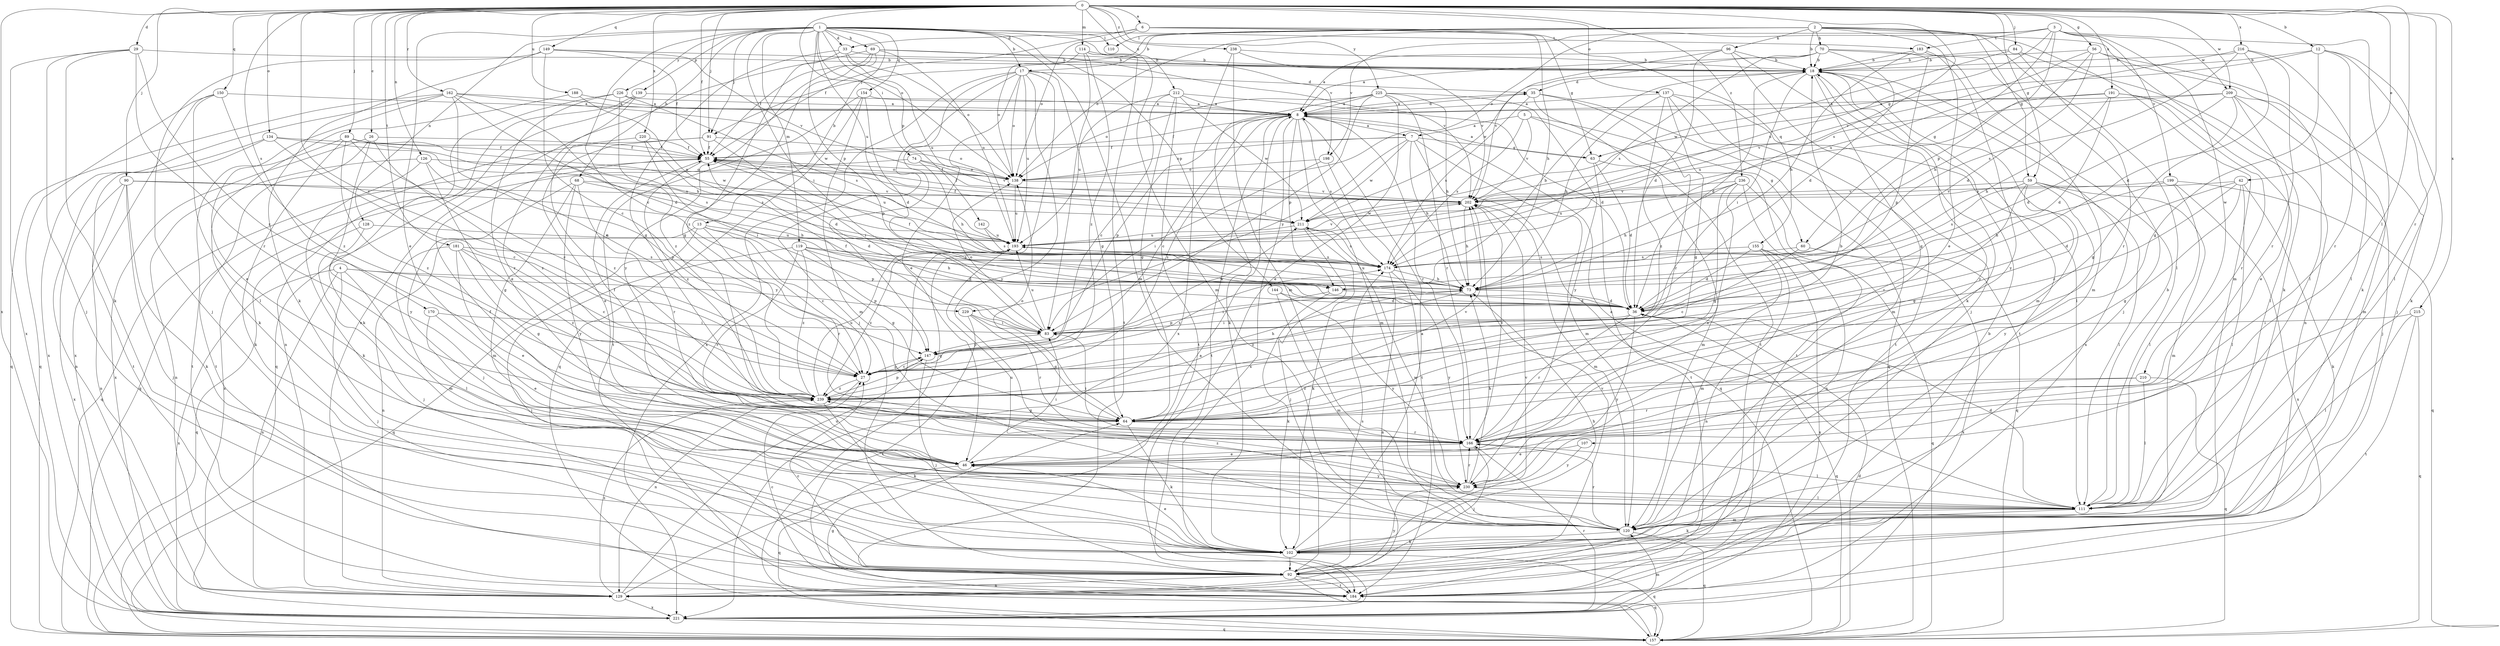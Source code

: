 strict digraph  {
0;
1;
2;
3;
4;
5;
6;
7;
8;
12;
13;
17;
18;
26;
27;
29;
33;
35;
36;
42;
46;
55;
56;
59;
60;
63;
64;
68;
69;
70;
73;
74;
83;
84;
89;
90;
91;
92;
96;
102;
107;
110;
111;
114;
119;
120;
126;
128;
129;
134;
137;
138;
139;
142;
144;
146;
147;
149;
150;
154;
155;
157;
162;
166;
170;
174;
181;
183;
184;
188;
191;
193;
198;
199;
202;
209;
210;
211;
212;
215;
216;
220;
221;
225;
226;
229;
230;
236;
238;
239;
0 -> 6  [label=a];
0 -> 12  [label=b];
0 -> 26  [label=c];
0 -> 27  [label=c];
0 -> 29  [label=d];
0 -> 42  [label=e];
0 -> 55  [label=f];
0 -> 56  [label=g];
0 -> 59  [label=g];
0 -> 84  [label=j];
0 -> 89  [label=j];
0 -> 90  [label=j];
0 -> 91  [label=j];
0 -> 107  [label=l];
0 -> 114  [label=m];
0 -> 126  [label=n];
0 -> 134  [label=o];
0 -> 137  [label=o];
0 -> 138  [label=o];
0 -> 149  [label=q];
0 -> 150  [label=q];
0 -> 162  [label=r];
0 -> 166  [label=r];
0 -> 170  [label=s];
0 -> 174  [label=s];
0 -> 181  [label=t];
0 -> 188  [label=u];
0 -> 191  [label=u];
0 -> 209  [label=w];
0 -> 212  [label=x];
0 -> 215  [label=x];
0 -> 216  [label=x];
0 -> 220  [label=x];
0 -> 221  [label=x];
0 -> 225  [label=y];
0 -> 236  [label=z];
0 -> 238  [label=z];
1 -> 13  [label=b];
1 -> 17  [label=b];
1 -> 27  [label=c];
1 -> 33  [label=d];
1 -> 46  [label=e];
1 -> 68  [label=h];
1 -> 69  [label=h];
1 -> 74  [label=i];
1 -> 83  [label=i];
1 -> 91  [label=j];
1 -> 110  [label=l];
1 -> 119  [label=m];
1 -> 120  [label=m];
1 -> 128  [label=n];
1 -> 139  [label=p];
1 -> 142  [label=p];
1 -> 144  [label=p];
1 -> 146  [label=p];
1 -> 154  [label=q];
1 -> 183  [label=t];
1 -> 193  [label=u];
1 -> 198  [label=v];
1 -> 226  [label=y];
2 -> 17  [label=b];
2 -> 18  [label=b];
2 -> 46  [label=e];
2 -> 59  [label=g];
2 -> 70  [label=h];
2 -> 91  [label=j];
2 -> 96  [label=k];
2 -> 102  [label=k];
2 -> 110  [label=l];
2 -> 111  [label=l];
2 -> 120  [label=m];
2 -> 138  [label=o];
3 -> 60  [label=g];
3 -> 102  [label=k];
3 -> 138  [label=o];
3 -> 146  [label=p];
3 -> 183  [label=t];
3 -> 193  [label=u];
3 -> 198  [label=v];
3 -> 199  [label=v];
3 -> 209  [label=w];
3 -> 210  [label=w];
4 -> 92  [label=j];
4 -> 111  [label=l];
4 -> 129  [label=n];
4 -> 146  [label=p];
4 -> 221  [label=x];
4 -> 229  [label=y];
5 -> 7  [label=a];
5 -> 60  [label=g];
5 -> 174  [label=s];
5 -> 184  [label=t];
5 -> 202  [label=v];
6 -> 33  [label=d];
6 -> 55  [label=f];
6 -> 63  [label=g];
6 -> 73  [label=h];
6 -> 138  [label=o];
6 -> 155  [label=q];
7 -> 55  [label=f];
7 -> 63  [label=g];
7 -> 73  [label=h];
7 -> 120  [label=m];
7 -> 138  [label=o];
7 -> 157  [label=q];
7 -> 211  [label=w];
7 -> 229  [label=y];
8 -> 7  [label=a];
8 -> 27  [label=c];
8 -> 35  [label=d];
8 -> 55  [label=f];
8 -> 120  [label=m];
8 -> 146  [label=p];
8 -> 147  [label=p];
8 -> 166  [label=r];
8 -> 174  [label=s];
8 -> 184  [label=t];
8 -> 221  [label=x];
8 -> 239  [label=z];
12 -> 18  [label=b];
12 -> 63  [label=g];
12 -> 64  [label=g];
12 -> 102  [label=k];
12 -> 111  [label=l];
12 -> 166  [label=r];
13 -> 27  [label=c];
13 -> 64  [label=g];
13 -> 129  [label=n];
13 -> 157  [label=q];
13 -> 166  [label=r];
13 -> 193  [label=u];
17 -> 35  [label=d];
17 -> 46  [label=e];
17 -> 64  [label=g];
17 -> 92  [label=j];
17 -> 138  [label=o];
17 -> 147  [label=p];
17 -> 157  [label=q];
17 -> 193  [label=u];
17 -> 221  [label=x];
17 -> 230  [label=y];
18 -> 35  [label=d];
18 -> 36  [label=d];
18 -> 64  [label=g];
18 -> 83  [label=i];
18 -> 120  [label=m];
18 -> 184  [label=t];
18 -> 221  [label=x];
18 -> 230  [label=y];
26 -> 55  [label=f];
26 -> 184  [label=t];
26 -> 221  [label=x];
26 -> 230  [label=y];
26 -> 239  [label=z];
27 -> 73  [label=h];
27 -> 129  [label=n];
27 -> 147  [label=p];
27 -> 174  [label=s];
27 -> 239  [label=z];
29 -> 18  [label=b];
29 -> 92  [label=j];
29 -> 102  [label=k];
29 -> 166  [label=r];
29 -> 221  [label=x];
29 -> 239  [label=z];
33 -> 18  [label=b];
33 -> 64  [label=g];
33 -> 138  [label=o];
33 -> 193  [label=u];
33 -> 239  [label=z];
35 -> 8  [label=a];
35 -> 157  [label=q];
35 -> 166  [label=r];
35 -> 174  [label=s];
35 -> 184  [label=t];
36 -> 83  [label=i];
36 -> 157  [label=q];
36 -> 166  [label=r];
36 -> 230  [label=y];
42 -> 27  [label=c];
42 -> 36  [label=d];
42 -> 64  [label=g];
42 -> 102  [label=k];
42 -> 111  [label=l];
42 -> 202  [label=v];
46 -> 55  [label=f];
46 -> 83  [label=i];
46 -> 157  [label=q];
46 -> 230  [label=y];
55 -> 138  [label=o];
55 -> 157  [label=q];
55 -> 193  [label=u];
55 -> 239  [label=z];
56 -> 18  [label=b];
56 -> 36  [label=d];
56 -> 73  [label=h];
56 -> 92  [label=j];
56 -> 111  [label=l];
56 -> 202  [label=v];
59 -> 64  [label=g];
59 -> 111  [label=l];
59 -> 120  [label=m];
59 -> 174  [label=s];
59 -> 202  [label=v];
59 -> 230  [label=y];
59 -> 239  [label=z];
60 -> 27  [label=c];
60 -> 174  [label=s];
60 -> 221  [label=x];
63 -> 8  [label=a];
63 -> 36  [label=d];
63 -> 120  [label=m];
63 -> 184  [label=t];
64 -> 18  [label=b];
64 -> 55  [label=f];
64 -> 102  [label=k];
64 -> 138  [label=o];
64 -> 166  [label=r];
64 -> 202  [label=v];
68 -> 36  [label=d];
68 -> 92  [label=j];
68 -> 120  [label=m];
68 -> 166  [label=r];
68 -> 202  [label=v];
68 -> 230  [label=y];
69 -> 18  [label=b];
69 -> 55  [label=f];
69 -> 64  [label=g];
69 -> 129  [label=n];
69 -> 193  [label=u];
69 -> 202  [label=v];
69 -> 230  [label=y];
70 -> 8  [label=a];
70 -> 18  [label=b];
70 -> 36  [label=d];
70 -> 92  [label=j];
70 -> 147  [label=p];
70 -> 174  [label=s];
70 -> 211  [label=w];
73 -> 36  [label=d];
73 -> 55  [label=f];
73 -> 83  [label=i];
73 -> 193  [label=u];
73 -> 239  [label=z];
74 -> 73  [label=h];
74 -> 138  [label=o];
74 -> 202  [label=v];
74 -> 221  [label=x];
83 -> 55  [label=f];
83 -> 138  [label=o];
83 -> 147  [label=p];
83 -> 193  [label=u];
83 -> 211  [label=w];
84 -> 18  [label=b];
84 -> 129  [label=n];
84 -> 166  [label=r];
84 -> 211  [label=w];
89 -> 27  [label=c];
89 -> 55  [label=f];
89 -> 102  [label=k];
89 -> 174  [label=s];
89 -> 184  [label=t];
89 -> 211  [label=w];
89 -> 239  [label=z];
90 -> 73  [label=h];
90 -> 92  [label=j];
90 -> 102  [label=k];
90 -> 129  [label=n];
90 -> 202  [label=v];
90 -> 221  [label=x];
91 -> 46  [label=e];
91 -> 55  [label=f];
91 -> 83  [label=i];
91 -> 138  [label=o];
91 -> 157  [label=q];
92 -> 27  [label=c];
92 -> 129  [label=n];
92 -> 157  [label=q];
92 -> 174  [label=s];
92 -> 184  [label=t];
92 -> 202  [label=v];
92 -> 230  [label=y];
96 -> 8  [label=a];
96 -> 18  [label=b];
96 -> 36  [label=d];
96 -> 92  [label=j];
96 -> 102  [label=k];
96 -> 202  [label=v];
102 -> 8  [label=a];
102 -> 46  [label=e];
102 -> 73  [label=h];
102 -> 92  [label=j];
102 -> 157  [label=q];
102 -> 202  [label=v];
107 -> 46  [label=e];
107 -> 230  [label=y];
111 -> 8  [label=a];
111 -> 18  [label=b];
111 -> 36  [label=d];
111 -> 102  [label=k];
111 -> 120  [label=m];
111 -> 193  [label=u];
114 -> 18  [label=b];
114 -> 83  [label=i];
114 -> 120  [label=m];
114 -> 138  [label=o];
114 -> 184  [label=t];
114 -> 239  [label=z];
119 -> 36  [label=d];
119 -> 73  [label=h];
119 -> 92  [label=j];
119 -> 147  [label=p];
119 -> 166  [label=r];
119 -> 174  [label=s];
119 -> 239  [label=z];
120 -> 102  [label=k];
120 -> 157  [label=q];
120 -> 166  [label=r];
120 -> 211  [label=w];
126 -> 64  [label=g];
126 -> 102  [label=k];
126 -> 129  [label=n];
126 -> 138  [label=o];
126 -> 147  [label=p];
128 -> 92  [label=j];
128 -> 157  [label=q];
128 -> 193  [label=u];
129 -> 8  [label=a];
129 -> 193  [label=u];
129 -> 221  [label=x];
129 -> 239  [label=z];
134 -> 27  [label=c];
134 -> 55  [label=f];
134 -> 129  [label=n];
134 -> 174  [label=s];
134 -> 184  [label=t];
137 -> 8  [label=a];
137 -> 64  [label=g];
137 -> 73  [label=h];
137 -> 111  [label=l];
137 -> 120  [label=m];
137 -> 184  [label=t];
137 -> 239  [label=z];
138 -> 55  [label=f];
138 -> 193  [label=u];
138 -> 202  [label=v];
139 -> 8  [label=a];
139 -> 129  [label=n];
139 -> 157  [label=q];
139 -> 166  [label=r];
142 -> 174  [label=s];
142 -> 193  [label=u];
144 -> 36  [label=d];
144 -> 120  [label=m];
144 -> 230  [label=y];
146 -> 18  [label=b];
146 -> 36  [label=d];
146 -> 102  [label=k];
146 -> 147  [label=p];
147 -> 27  [label=c];
147 -> 92  [label=j];
149 -> 18  [label=b];
149 -> 27  [label=c];
149 -> 55  [label=f];
149 -> 92  [label=j];
149 -> 102  [label=k];
149 -> 202  [label=v];
150 -> 8  [label=a];
150 -> 111  [label=l];
150 -> 157  [label=q];
150 -> 221  [label=x];
150 -> 239  [label=z];
154 -> 8  [label=a];
154 -> 36  [label=d];
154 -> 120  [label=m];
154 -> 157  [label=q];
154 -> 184  [label=t];
155 -> 36  [label=d];
155 -> 120  [label=m];
155 -> 129  [label=n];
155 -> 157  [label=q];
155 -> 174  [label=s];
155 -> 221  [label=x];
157 -> 36  [label=d];
157 -> 64  [label=g];
162 -> 8  [label=a];
162 -> 27  [label=c];
162 -> 36  [label=d];
162 -> 46  [label=e];
162 -> 73  [label=h];
162 -> 157  [label=q];
162 -> 211  [label=w];
162 -> 221  [label=x];
166 -> 46  [label=e];
166 -> 83  [label=i];
166 -> 92  [label=j];
166 -> 111  [label=l];
166 -> 202  [label=v];
170 -> 46  [label=e];
170 -> 83  [label=i];
170 -> 111  [label=l];
174 -> 73  [label=h];
174 -> 129  [label=n];
174 -> 230  [label=y];
181 -> 27  [label=c];
181 -> 46  [label=e];
181 -> 64  [label=g];
181 -> 120  [label=m];
181 -> 174  [label=s];
181 -> 239  [label=z];
183 -> 18  [label=b];
183 -> 73  [label=h];
183 -> 120  [label=m];
183 -> 230  [label=y];
184 -> 18  [label=b];
184 -> 27  [label=c];
188 -> 8  [label=a];
188 -> 102  [label=k];
188 -> 193  [label=u];
191 -> 8  [label=a];
191 -> 36  [label=d];
191 -> 73  [label=h];
191 -> 111  [label=l];
191 -> 166  [label=r];
191 -> 193  [label=u];
193 -> 174  [label=s];
193 -> 202  [label=v];
193 -> 239  [label=z];
198 -> 83  [label=i];
198 -> 138  [label=o];
198 -> 184  [label=t];
199 -> 73  [label=h];
199 -> 111  [label=l];
199 -> 157  [label=q];
199 -> 202  [label=v];
199 -> 221  [label=x];
202 -> 55  [label=f];
202 -> 73  [label=h];
202 -> 120  [label=m];
202 -> 211  [label=w];
209 -> 8  [label=a];
209 -> 36  [label=d];
209 -> 46  [label=e];
209 -> 64  [label=g];
209 -> 92  [label=j];
209 -> 120  [label=m];
209 -> 202  [label=v];
210 -> 111  [label=l];
210 -> 157  [label=q];
210 -> 166  [label=r];
210 -> 239  [label=z];
211 -> 55  [label=f];
211 -> 92  [label=j];
211 -> 102  [label=k];
211 -> 174  [label=s];
211 -> 193  [label=u];
212 -> 8  [label=a];
212 -> 27  [label=c];
212 -> 36  [label=d];
212 -> 64  [label=g];
212 -> 184  [label=t];
212 -> 193  [label=u];
212 -> 211  [label=w];
215 -> 83  [label=i];
215 -> 111  [label=l];
215 -> 157  [label=q];
215 -> 184  [label=t];
216 -> 18  [label=b];
216 -> 36  [label=d];
216 -> 111  [label=l];
216 -> 166  [label=r];
216 -> 174  [label=s];
216 -> 193  [label=u];
220 -> 36  [label=d];
220 -> 55  [label=f];
220 -> 83  [label=i];
220 -> 239  [label=z];
221 -> 120  [label=m];
221 -> 157  [label=q];
221 -> 166  [label=r];
225 -> 8  [label=a];
225 -> 46  [label=e];
225 -> 73  [label=h];
225 -> 83  [label=i];
225 -> 102  [label=k];
225 -> 138  [label=o];
225 -> 166  [label=r];
225 -> 230  [label=y];
226 -> 8  [label=a];
226 -> 46  [label=e];
226 -> 102  [label=k];
226 -> 174  [label=s];
226 -> 239  [label=z];
229 -> 64  [label=g];
229 -> 83  [label=i];
229 -> 166  [label=r];
229 -> 184  [label=t];
230 -> 73  [label=h];
230 -> 111  [label=l];
230 -> 166  [label=r];
230 -> 239  [label=z];
236 -> 46  [label=e];
236 -> 64  [label=g];
236 -> 73  [label=h];
236 -> 129  [label=n];
236 -> 157  [label=q];
236 -> 193  [label=u];
236 -> 202  [label=v];
238 -> 18  [label=b];
238 -> 120  [label=m];
238 -> 202  [label=v];
238 -> 221  [label=x];
239 -> 64  [label=g];
239 -> 102  [label=k];
239 -> 147  [label=p];
239 -> 193  [label=u];
}
